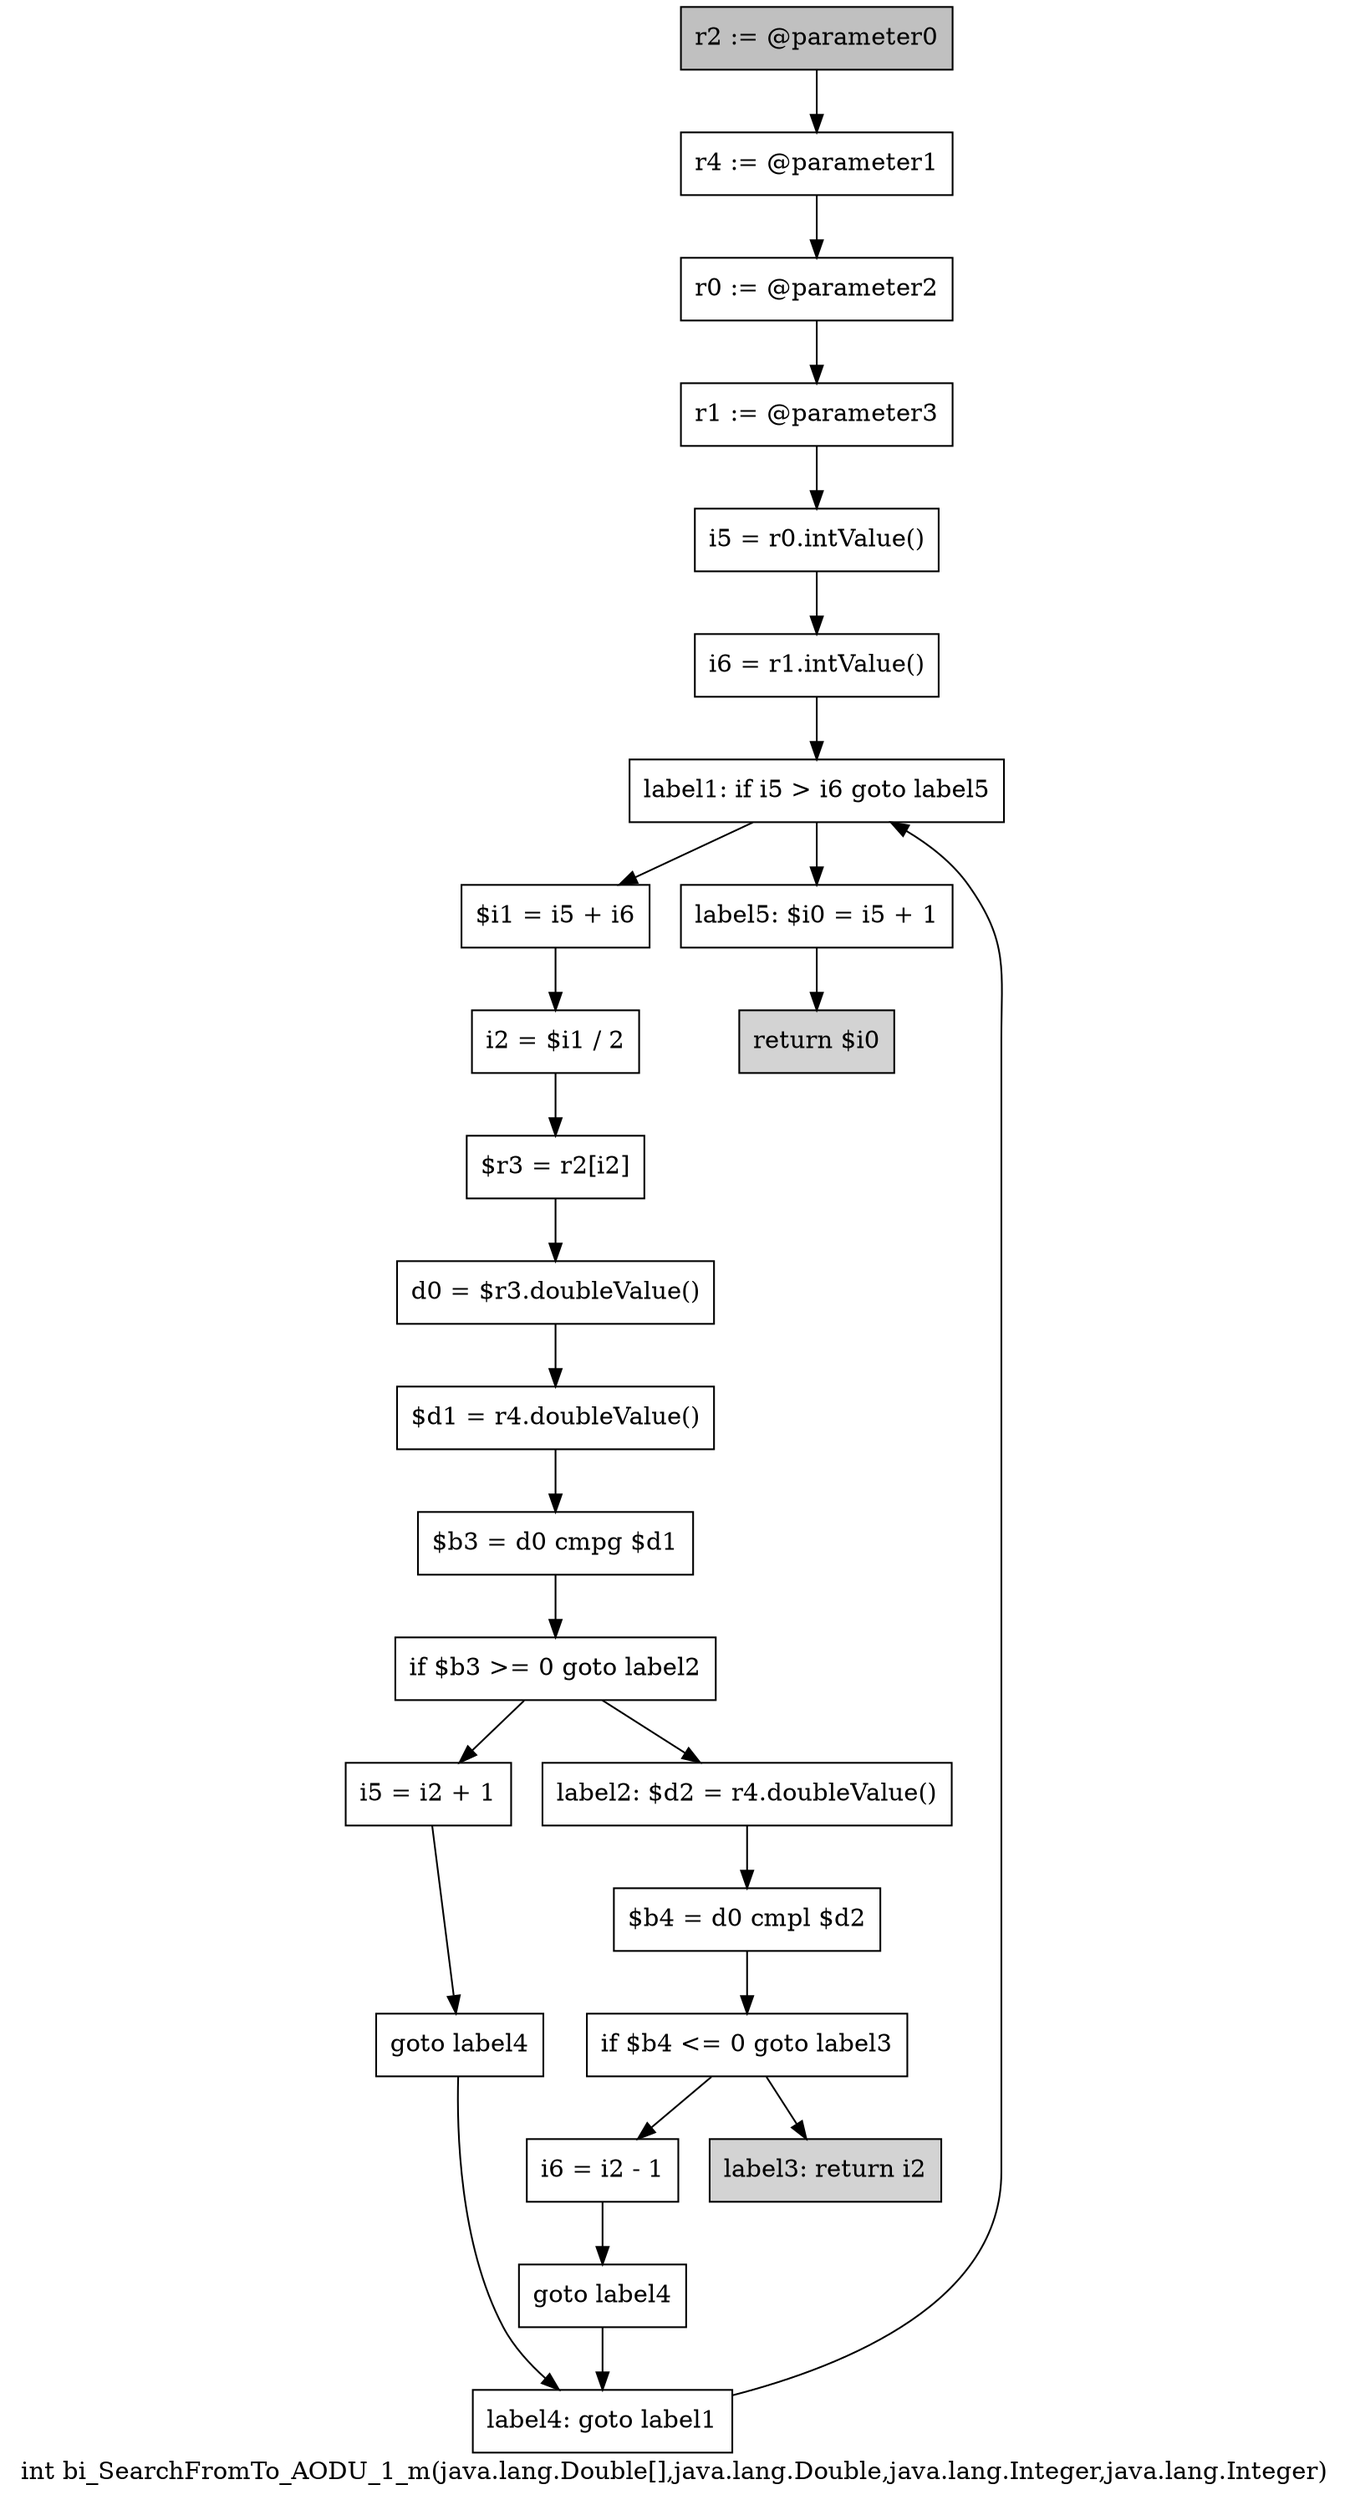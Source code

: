 digraph "int bi_SearchFromTo_AODU_1_m(java.lang.Double[],java.lang.Double,java.lang.Integer,java.lang.Integer)" {
    label="int bi_SearchFromTo_AODU_1_m(java.lang.Double[],java.lang.Double,java.lang.Integer,java.lang.Integer)";
    node [shape=box];
    "0" [style=filled,fillcolor=gray,label="r2 := @parameter0",];
    "1" [label="r4 := @parameter1",];
    "0"->"1";
    "2" [label="r0 := @parameter2",];
    "1"->"2";
    "3" [label="r1 := @parameter3",];
    "2"->"3";
    "4" [label="i5 = r0.intValue()",];
    "3"->"4";
    "5" [label="i6 = r1.intValue()",];
    "4"->"5";
    "6" [label="label1: if i5 > i6 goto label5",];
    "5"->"6";
    "7" [label="$i1 = i5 + i6",];
    "6"->"7";
    "23" [label="label5: $i0 = i5 + 1",];
    "6"->"23";
    "8" [label="i2 = $i1 / 2",];
    "7"->"8";
    "9" [label="$r3 = r2[i2]",];
    "8"->"9";
    "10" [label="d0 = $r3.doubleValue()",];
    "9"->"10";
    "11" [label="$d1 = r4.doubleValue()",];
    "10"->"11";
    "12" [label="$b3 = d0 cmpg $d1",];
    "11"->"12";
    "13" [label="if $b3 >= 0 goto label2",];
    "12"->"13";
    "14" [label="i5 = i2 + 1",];
    "13"->"14";
    "16" [label="label2: $d2 = r4.doubleValue()",];
    "13"->"16";
    "15" [label="goto label4",];
    "14"->"15";
    "22" [label="label4: goto label1",];
    "15"->"22";
    "17" [label="$b4 = d0 cmpl $d2",];
    "16"->"17";
    "18" [label="if $b4 <= 0 goto label3",];
    "17"->"18";
    "19" [label="i6 = i2 - 1",];
    "18"->"19";
    "21" [style=filled,fillcolor=lightgray,label="label3: return i2",];
    "18"->"21";
    "20" [label="goto label4",];
    "19"->"20";
    "20"->"22";
    "22"->"6";
    "24" [style=filled,fillcolor=lightgray,label="return $i0",];
    "23"->"24";
}
